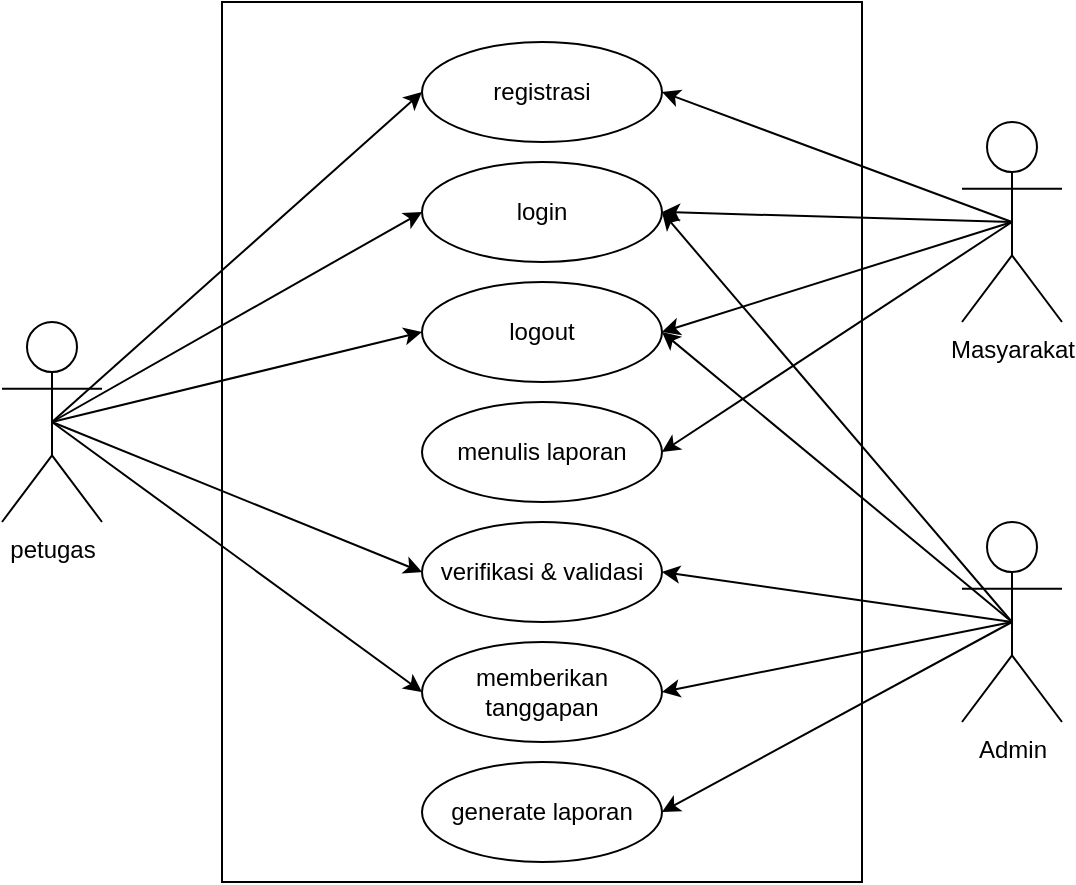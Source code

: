 <mxfile version="26.2.12">
  <diagram name="Page-1" id="GyjrU9ZlSgfI-yeVk8re">
    <mxGraphModel dx="930" dy="571" grid="0" gridSize="10" guides="1" tooltips="1" connect="1" arrows="1" fold="1" page="1" pageScale="1" pageWidth="3300" pageHeight="2339" math="0" shadow="0">
      <root>
        <mxCell id="0" />
        <mxCell id="1" parent="0" />
        <mxCell id="D88Sw9c7ocYwhjr1b84T-1" value="" style="rounded=0;whiteSpace=wrap;html=1;fillColor=none;" parent="1" vertex="1">
          <mxGeometry x="280" y="80" width="320" height="440" as="geometry" />
        </mxCell>
        <mxCell id="D88Sw9c7ocYwhjr1b84T-27" style="rounded=0;orthogonalLoop=1;jettySize=auto;html=1;exitX=0.5;exitY=0.5;exitDx=0;exitDy=0;exitPerimeter=0;entryX=1;entryY=0.5;entryDx=0;entryDy=0;" parent="1" source="D88Sw9c7ocYwhjr1b84T-2" target="D88Sw9c7ocYwhjr1b84T-11" edge="1">
          <mxGeometry relative="1" as="geometry" />
        </mxCell>
        <mxCell id="D88Sw9c7ocYwhjr1b84T-28" style="rounded=0;orthogonalLoop=1;jettySize=auto;html=1;exitX=0.5;exitY=0.5;exitDx=0;exitDy=0;exitPerimeter=0;entryX=1;entryY=0.5;entryDx=0;entryDy=0;" parent="1" source="D88Sw9c7ocYwhjr1b84T-2" target="D88Sw9c7ocYwhjr1b84T-10" edge="1">
          <mxGeometry relative="1" as="geometry" />
        </mxCell>
        <mxCell id="D88Sw9c7ocYwhjr1b84T-34" style="rounded=0;orthogonalLoop=1;jettySize=auto;html=1;exitX=0.5;exitY=0.5;exitDx=0;exitDy=0;exitPerimeter=0;entryX=1;entryY=0.5;entryDx=0;entryDy=0;" parent="1" source="D88Sw9c7ocYwhjr1b84T-2" target="D88Sw9c7ocYwhjr1b84T-12" edge="1">
          <mxGeometry relative="1" as="geometry" />
        </mxCell>
        <mxCell id="D88Sw9c7ocYwhjr1b84T-35" style="rounded=0;orthogonalLoop=1;jettySize=auto;html=1;exitX=0.5;exitY=0.5;exitDx=0;exitDy=0;exitPerimeter=0;entryX=1;entryY=0.5;entryDx=0;entryDy=0;" parent="1" source="D88Sw9c7ocYwhjr1b84T-2" target="D88Sw9c7ocYwhjr1b84T-14" edge="1">
          <mxGeometry relative="1" as="geometry" />
        </mxCell>
        <mxCell id="D88Sw9c7ocYwhjr1b84T-36" style="rounded=0;orthogonalLoop=1;jettySize=auto;html=1;exitX=0.5;exitY=0.5;exitDx=0;exitDy=0;exitPerimeter=0;entryX=1;entryY=0.5;entryDx=0;entryDy=0;" parent="1" source="D88Sw9c7ocYwhjr1b84T-2" target="D88Sw9c7ocYwhjr1b84T-15" edge="1">
          <mxGeometry relative="1" as="geometry" />
        </mxCell>
        <mxCell id="D88Sw9c7ocYwhjr1b84T-2" value="Admin" style="shape=umlActor;verticalLabelPosition=bottom;verticalAlign=top;html=1;outlineConnect=0;fillColor=none;" parent="1" vertex="1">
          <mxGeometry x="650" y="340" width="50" height="100" as="geometry" />
        </mxCell>
        <mxCell id="D88Sw9c7ocYwhjr1b84T-29" style="rounded=0;orthogonalLoop=1;jettySize=auto;html=1;exitX=0.5;exitY=0.5;exitDx=0;exitDy=0;exitPerimeter=0;entryX=0;entryY=0.5;entryDx=0;entryDy=0;" parent="1" source="D88Sw9c7ocYwhjr1b84T-3" target="D88Sw9c7ocYwhjr1b84T-8" edge="1">
          <mxGeometry relative="1" as="geometry" />
        </mxCell>
        <mxCell id="D88Sw9c7ocYwhjr1b84T-30" style="rounded=0;orthogonalLoop=1;jettySize=auto;html=1;exitX=0.5;exitY=0.5;exitDx=0;exitDy=0;exitPerimeter=0;entryX=0;entryY=0.5;entryDx=0;entryDy=0;" parent="1" source="D88Sw9c7ocYwhjr1b84T-3" target="D88Sw9c7ocYwhjr1b84T-11" edge="1">
          <mxGeometry relative="1" as="geometry" />
        </mxCell>
        <mxCell id="D88Sw9c7ocYwhjr1b84T-31" style="rounded=0;orthogonalLoop=1;jettySize=auto;html=1;exitX=0.5;exitY=0.5;exitDx=0;exitDy=0;exitPerimeter=0;entryX=0;entryY=0.5;entryDx=0;entryDy=0;" parent="1" source="D88Sw9c7ocYwhjr1b84T-3" target="D88Sw9c7ocYwhjr1b84T-10" edge="1">
          <mxGeometry relative="1" as="geometry" />
        </mxCell>
        <mxCell id="D88Sw9c7ocYwhjr1b84T-32" style="rounded=0;orthogonalLoop=1;jettySize=auto;html=1;exitX=0.5;exitY=0.5;exitDx=0;exitDy=0;exitPerimeter=0;entryX=0;entryY=0.5;entryDx=0;entryDy=0;" parent="1" source="D88Sw9c7ocYwhjr1b84T-3" target="D88Sw9c7ocYwhjr1b84T-12" edge="1">
          <mxGeometry relative="1" as="geometry" />
        </mxCell>
        <mxCell id="D88Sw9c7ocYwhjr1b84T-33" style="rounded=0;orthogonalLoop=1;jettySize=auto;html=1;exitX=0.5;exitY=0.5;exitDx=0;exitDy=0;exitPerimeter=0;entryX=0;entryY=0.5;entryDx=0;entryDy=0;" parent="1" source="D88Sw9c7ocYwhjr1b84T-3" target="D88Sw9c7ocYwhjr1b84T-14" edge="1">
          <mxGeometry relative="1" as="geometry" />
        </mxCell>
        <mxCell id="D88Sw9c7ocYwhjr1b84T-3" value="petugas" style="shape=umlActor;verticalLabelPosition=bottom;verticalAlign=top;html=1;outlineConnect=0;fillColor=none;" parent="1" vertex="1">
          <mxGeometry x="170" y="240" width="50" height="100" as="geometry" />
        </mxCell>
        <mxCell id="D88Sw9c7ocYwhjr1b84T-19" style="rounded=0;orthogonalLoop=1;jettySize=auto;html=1;exitX=0.5;exitY=0.5;exitDx=0;exitDy=0;exitPerimeter=0;entryX=1;entryY=0.5;entryDx=0;entryDy=0;" parent="1" source="D88Sw9c7ocYwhjr1b84T-7" target="D88Sw9c7ocYwhjr1b84T-8" edge="1">
          <mxGeometry relative="1" as="geometry" />
        </mxCell>
        <mxCell id="D88Sw9c7ocYwhjr1b84T-20" style="rounded=0;orthogonalLoop=1;jettySize=auto;html=1;exitX=0.5;exitY=0.5;exitDx=0;exitDy=0;exitPerimeter=0;entryX=1;entryY=0.5;entryDx=0;entryDy=0;" parent="1" source="D88Sw9c7ocYwhjr1b84T-7" target="D88Sw9c7ocYwhjr1b84T-11" edge="1">
          <mxGeometry relative="1" as="geometry" />
        </mxCell>
        <mxCell id="D88Sw9c7ocYwhjr1b84T-21" style="rounded=0;orthogonalLoop=1;jettySize=auto;html=1;exitX=0.5;exitY=0.5;exitDx=0;exitDy=0;exitPerimeter=0;entryX=1;entryY=0.5;entryDx=0;entryDy=0;" parent="1" source="D88Sw9c7ocYwhjr1b84T-7" target="D88Sw9c7ocYwhjr1b84T-10" edge="1">
          <mxGeometry relative="1" as="geometry" />
        </mxCell>
        <mxCell id="D88Sw9c7ocYwhjr1b84T-22" style="rounded=0;orthogonalLoop=1;jettySize=auto;html=1;exitX=0.5;exitY=0.5;exitDx=0;exitDy=0;exitPerimeter=0;entryX=1;entryY=0.5;entryDx=0;entryDy=0;" parent="1" source="D88Sw9c7ocYwhjr1b84T-7" target="D88Sw9c7ocYwhjr1b84T-13" edge="1">
          <mxGeometry relative="1" as="geometry" />
        </mxCell>
        <mxCell id="D88Sw9c7ocYwhjr1b84T-7" value="Masyarakat" style="shape=umlActor;verticalLabelPosition=bottom;verticalAlign=top;html=1;outlineConnect=0;fillColor=none;" parent="1" vertex="1">
          <mxGeometry x="650" y="140" width="50" height="100" as="geometry" />
        </mxCell>
        <mxCell id="D88Sw9c7ocYwhjr1b84T-8" value="registrasi" style="ellipse;whiteSpace=wrap;html=1;fillColor=none;" parent="1" vertex="1">
          <mxGeometry x="380" y="100" width="120" height="50" as="geometry" />
        </mxCell>
        <mxCell id="D88Sw9c7ocYwhjr1b84T-10" value="logout" style="ellipse;whiteSpace=wrap;html=1;fillColor=none;" parent="1" vertex="1">
          <mxGeometry x="380" y="220" width="120" height="50" as="geometry" />
        </mxCell>
        <mxCell id="D88Sw9c7ocYwhjr1b84T-11" value="login" style="ellipse;whiteSpace=wrap;html=1;fillColor=none;" parent="1" vertex="1">
          <mxGeometry x="380" y="160" width="120" height="50" as="geometry" />
        </mxCell>
        <mxCell id="D88Sw9c7ocYwhjr1b84T-12" value="verifikasi &amp;amp; validasi" style="ellipse;whiteSpace=wrap;html=1;fillColor=none;" parent="1" vertex="1">
          <mxGeometry x="380" y="340" width="120" height="50" as="geometry" />
        </mxCell>
        <mxCell id="D88Sw9c7ocYwhjr1b84T-13" value="menulis laporan" style="ellipse;whiteSpace=wrap;html=1;fillColor=none;" parent="1" vertex="1">
          <mxGeometry x="380" y="280" width="120" height="50" as="geometry" />
        </mxCell>
        <mxCell id="D88Sw9c7ocYwhjr1b84T-14" value="memberikan tanggapan" style="ellipse;whiteSpace=wrap;html=1;fillColor=none;" parent="1" vertex="1">
          <mxGeometry x="380" y="400" width="120" height="50" as="geometry" />
        </mxCell>
        <mxCell id="D88Sw9c7ocYwhjr1b84T-15" value="generate laporan" style="ellipse;whiteSpace=wrap;html=1;fillColor=none;" parent="1" vertex="1">
          <mxGeometry x="380" y="460" width="120" height="50" as="geometry" />
        </mxCell>
      </root>
    </mxGraphModel>
  </diagram>
</mxfile>
